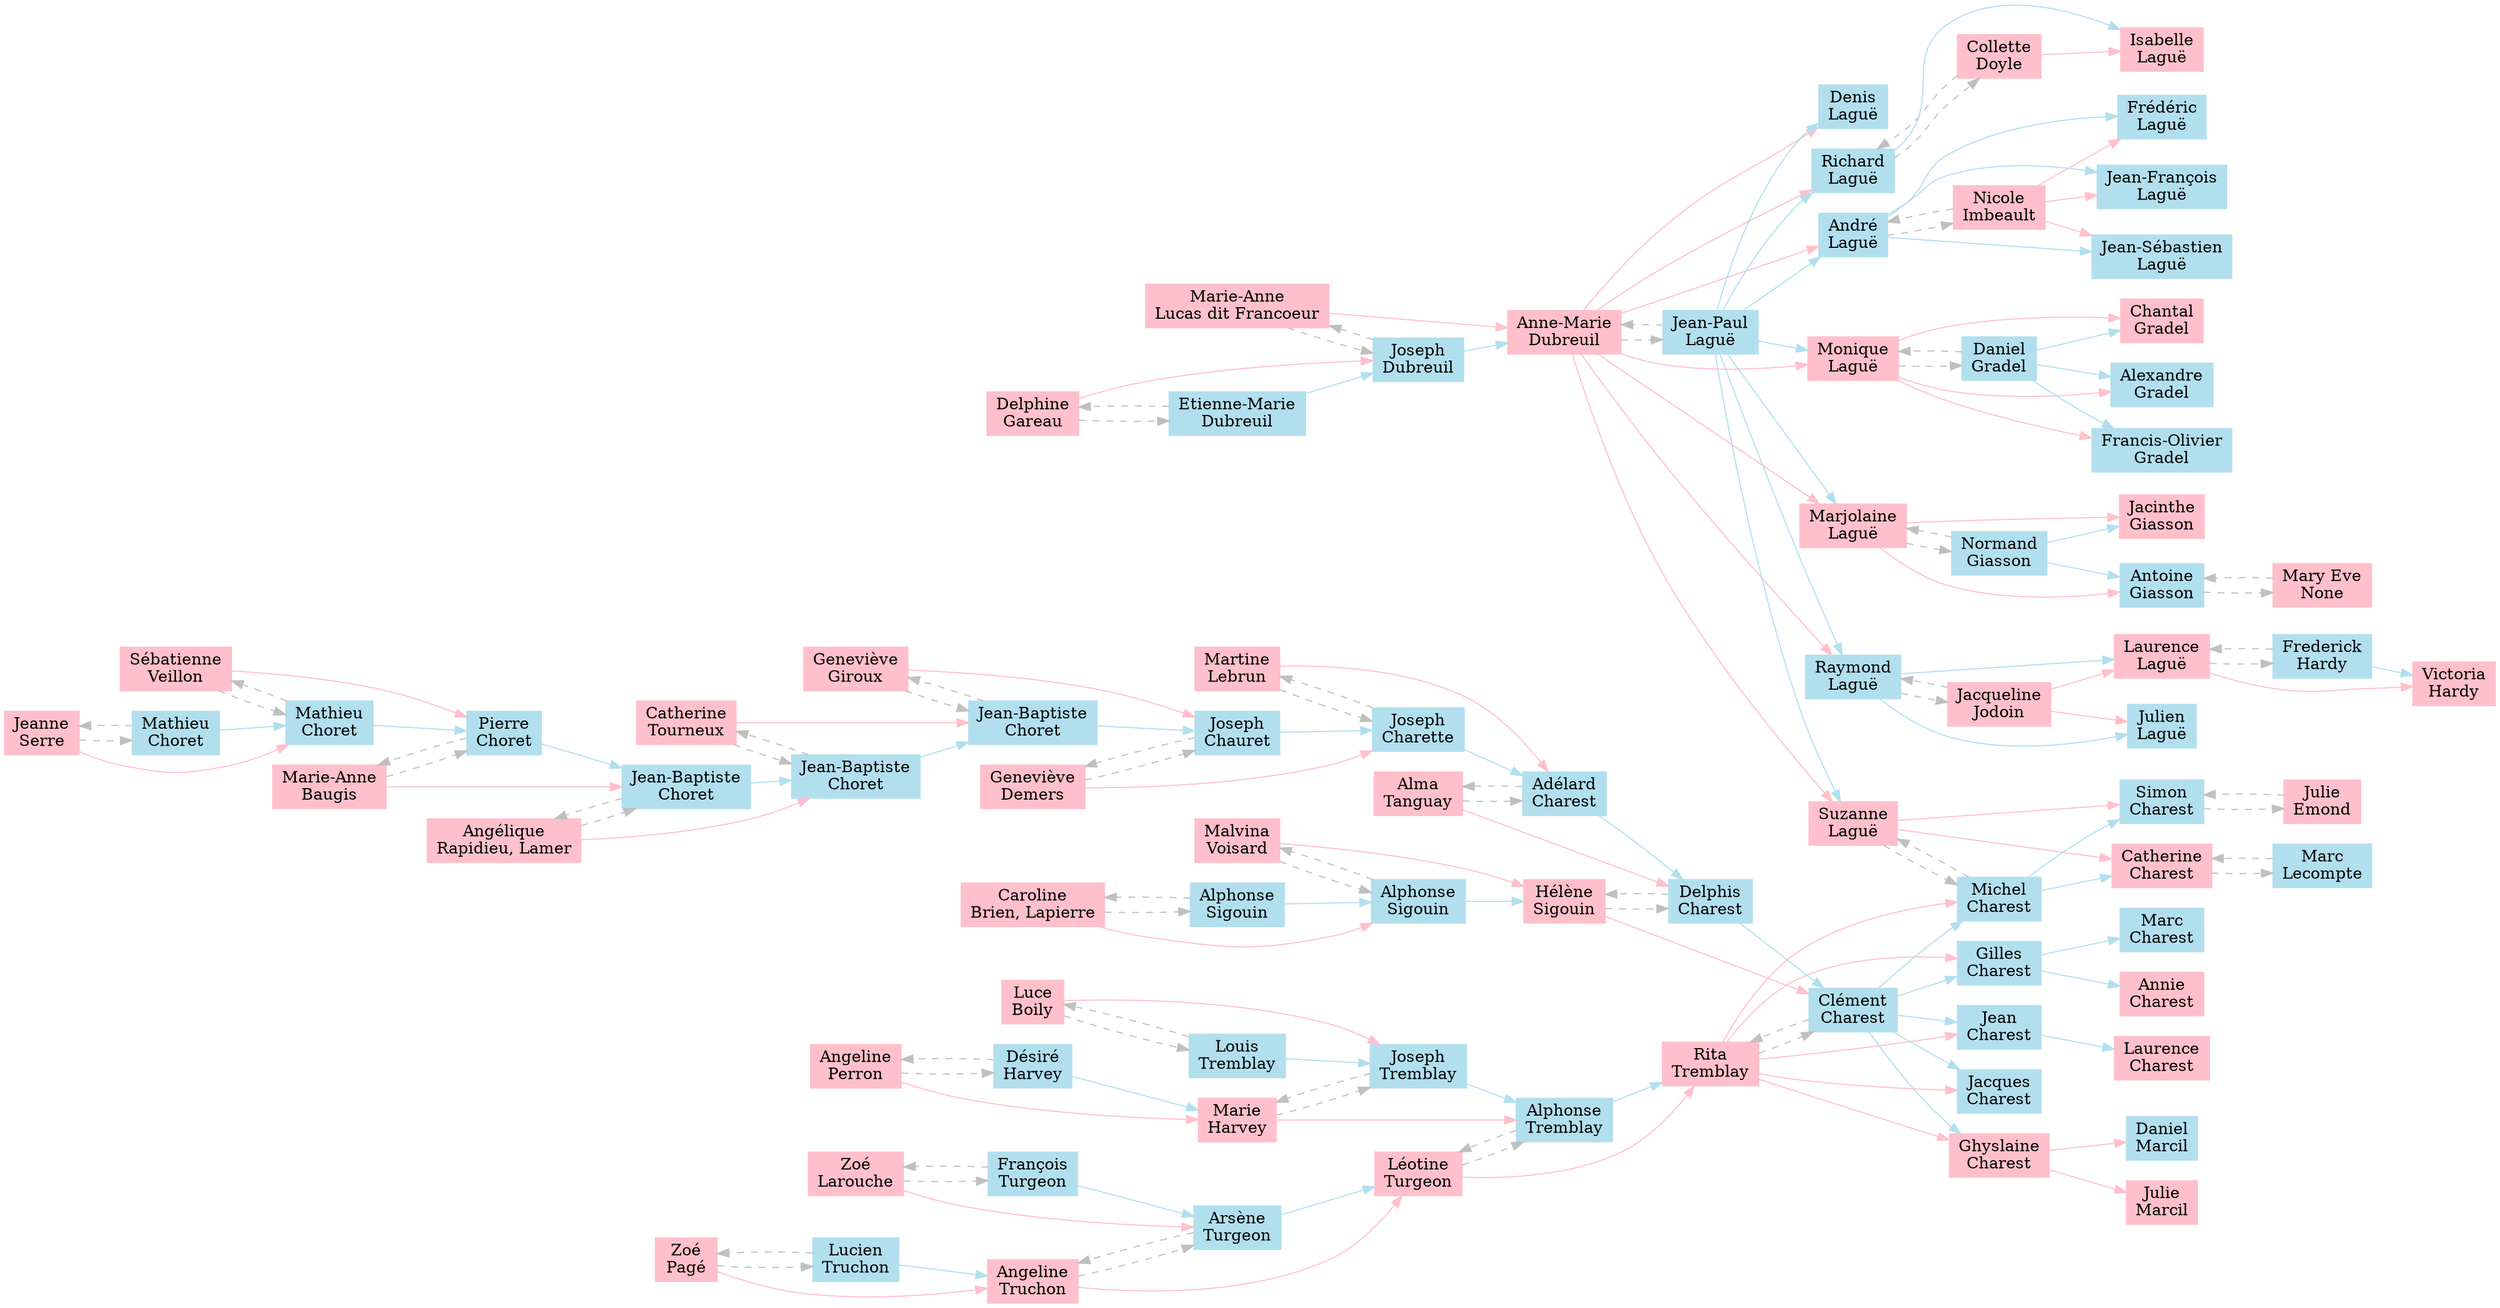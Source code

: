 digraph Genealopy {
	rankdir=LR
	I619 [label="Simon
Charest" color=lightblue2 shape=box style=filled]
	I603 [label="Suzanne
Laguë" color=pink shape=box style=filled]
	I603 -> I619 [color=pink style=solid]
	I610 [label="Michel
Charest" color=lightblue2 shape=box style=filled]
	I610 -> I619 [color=lightblue2 style=solid]
	JE [label="Julie
Emond" color=pink shape=box style=filled]
	JE -> I619 [color=grey style=dashed]
	JE [label="Julie
Emond" color=pink shape=box style=filled]
	I619 [label="Simon
Charest" color=lightblue2 shape=box style=filled]
	I619 -> JE [color=grey style=dashed]
	I620 [label="Catherine
Charest" color=pink shape=box style=filled]
	I603 [label="Suzanne
Laguë" color=pink shape=box style=filled]
	I603 -> I620 [color=pink style=solid]
	I610 [label="Michel
Charest" color=lightblue2 shape=box style=filled]
	I610 -> I620 [color=lightblue2 style=solid]
	ML [label="Marc
Lecompte" color=lightblue2 shape=box style=filled]
	ML -> I620 [color=grey style=dashed]
	ML [label="Marc
Lecompte" color=lightblue2 shape=box style=filled]
	I620 [label="Catherine
Charest" color=pink shape=box style=filled]
	I620 -> ML [color=grey style=dashed]
	I610 [label="Michel
Charest" color=lightblue2 shape=box style=filled]
	511415 [label="Rita
Tremblay" color=pink shape=box style=filled]
	511415 -> I610 [color=pink style=solid]
	511416 [label="Clément
Charest" color=lightblue2 shape=box style=filled]
	511416 -> I610 [color=lightblue2 style=solid]
	I603 [label="Suzanne
Laguë" color=pink shape=box style=filled]
	I603 -> I610 [color=grey style=dashed]
	GC [label="Gilles
Charest" color=lightblue2 shape=box style=filled]
	511415 [label="Rita
Tremblay" color=pink shape=box style=filled]
	511415 -> GC [color=pink style=solid]
	511416 [label="Clément
Charest" color=lightblue2 shape=box style=filled]
	511416 -> GC [color=lightblue2 style=solid]
	GhC [label="Ghyslaine
Charest" color=pink shape=box style=filled]
	511415 [label="Rita
Tremblay" color=pink shape=box style=filled]
	511415 -> GhC [color=pink style=solid]
	511416 [label="Clément
Charest" color=lightblue2 shape=box style=filled]
	511416 -> GhC [color=lightblue2 style=solid]
	JC [label="Jean
Charest" color=lightblue2 shape=box style=filled]
	511415 [label="Rita
Tremblay" color=pink shape=box style=filled]
	511415 -> JC [color=pink style=solid]
	511416 [label="Clément
Charest" color=lightblue2 shape=box style=filled]
	511416 -> JC [color=lightblue2 style=solid]
	JaC [label="Jacques
Charest" color=lightblue2 shape=box style=filled]
	511415 [label="Rita
Tremblay" color=pink shape=box style=filled]
	511415 -> JaC [color=pink style=solid]
	511416 [label="Clément
Charest" color=lightblue2 shape=box style=filled]
	511416 -> JaC [color=lightblue2 style=solid]
	511415 [label="Rita
Tremblay" color=pink shape=box style=filled]
	"Léotine.Turgeon" [label="Léotine
Turgeon" color=pink shape=box style=filled]
	"Léotine.Turgeon" -> 511415 [color=pink style=solid]
	"Alphonse.Tremblay" [label="Alphonse
Tremblay" color=lightblue2 shape=box style=filled]
	"Alphonse.Tremblay" -> 511415 [color=lightblue2 style=solid]
	511416 [label="Clément
Charest" color=lightblue2 shape=box style=filled]
	511416 -> 511415 [color=grey style=dashed]
	511416 [label="Clément
Charest" color=lightblue2 shape=box style=filled]
	511418 [label="Hélène
Sigouin" color=pink shape=box style=filled]
	511418 -> 511416 [color=pink style=solid]
	511417 [label="Delphis
Charest" color=lightblue2 shape=box style=filled]
	511417 -> 511416 [color=lightblue2 style=solid]
	511415 [label="Rita
Tremblay" color=pink shape=box style=filled]
	511415 -> 511416 [color=grey style=dashed]
	511418 [label="Hélène
Sigouin" color=pink shape=box style=filled]
	"Malvina.Voisard" [label="Malvina
Voisard" color=pink shape=box style=filled]
	"Malvina.Voisard" -> 511418 [color=pink style=solid]
	"Alphonse.Sigouin" [label="Alphonse
Sigouin" color=lightblue2 shape=box style=filled]
	"Alphonse.Sigouin" -> 511418 [color=lightblue2 style=solid]
	511417 [label="Delphis
Charest" color=lightblue2 shape=box style=filled]
	511417 -> 511418 [color=grey style=dashed]
	511417 [label="Delphis
Charest" color=lightblue2 shape=box style=filled]
	"Alma.Tanguay" [label="Alma
Tanguay" color=pink shape=box style=filled]
	"Alma.Tanguay" -> 511417 [color=pink style=solid]
	"Adélard.Charest" [label="Adélard
Charest" color=lightblue2 shape=box style=filled]
	"Adélard.Charest" -> 511417 [color=lightblue2 style=solid]
	511418 [label="Hélène
Sigouin" color=pink shape=box style=filled]
	511418 -> 511417 [color=grey style=dashed]
	"Alma.Tanguay" [label="Alma
Tanguay" color=pink shape=box style=filled]
	"Adélard.Charest" [label="Adélard
Charest" color=lightblue2 shape=box style=filled]
	"Adélard.Charest" -> "Alma.Tanguay" [color=grey style=dashed]
	"Adélard.Charest" [label="Adélard
Charest" color=lightblue2 shape=box style=filled]
	"Martine.Lebrun" [label="Martine
Lebrun" color=pink shape=box style=filled]
	"Martine.Lebrun" -> "Adélard.Charest" [color=pink style=solid]
	"Joseph.Charette" [label="Joseph
Charette" color=lightblue2 shape=box style=filled]
	"Joseph.Charette" -> "Adélard.Charest" [color=lightblue2 style=solid]
	"Alma.Tanguay" [label="Alma
Tanguay" color=pink shape=box style=filled]
	"Alma.Tanguay" -> "Adélard.Charest" [color=grey style=dashed]
	"Alphonse.Tremblay" [label="Alphonse
Tremblay" color=lightblue2 shape=box style=filled]
	"Marie.Harvey" [label="Marie
Harvey" color=pink shape=box style=filled]
	"Marie.Harvey" -> "Alphonse.Tremblay" [color=pink style=solid]
	"Joseph.Tremblay" [label="Joseph
Tremblay" color=lightblue2 shape=box style=filled]
	"Joseph.Tremblay" -> "Alphonse.Tremblay" [color=lightblue2 style=solid]
	"Léotine.Turgeon" [label="Léotine
Turgeon" color=pink shape=box style=filled]
	"Léotine.Turgeon" -> "Alphonse.Tremblay" [color=grey style=dashed]
	"Léotine.Turgeon" [label="Léotine
Turgeon" color=pink shape=box style=filled]
	"Angeline.Truchon" [label="Angeline
Truchon" color=pink shape=box style=filled]
	"Angeline.Truchon" -> "Léotine.Turgeon" [color=pink style=solid]
	"Arsène.Turgeon" [label="Arsène
Turgeon" color=lightblue2 shape=box style=filled]
	"Arsène.Turgeon" -> "Léotine.Turgeon" [color=lightblue2 style=solid]
	"Alphonse.Tremblay" [label="Alphonse
Tremblay" color=lightblue2 shape=box style=filled]
	"Alphonse.Tremblay" -> "Léotine.Turgeon" [color=grey style=dashed]
	"Malvina.Voisard" [label="Malvina
Voisard" color=pink shape=box style=filled]
	"Alphonse.Sigouin" [label="Alphonse
Sigouin" color=lightblue2 shape=box style=filled]
	"Alphonse.Sigouin" -> "Malvina.Voisard" [color=grey style=dashed]
	"Alphonse.Sigouin" [label="Alphonse
Sigouin" color=lightblue2 shape=box style=filled]
	"Caroline.Brien" [label="Caroline
Brien, Lapierre" color=pink shape=box style=filled]
	"Caroline.Brien" -> "Alphonse.Sigouin" [color=pink style=solid]
	"Alexandre.Sigouin" [label="Alphonse
Sigouin" color=lightblue2 shape=box style=filled]
	"Alexandre.Sigouin" -> "Alphonse.Sigouin" [color=lightblue2 style=solid]
	"Malvina.Voisard" [label="Malvina
Voisard" color=pink shape=box style=filled]
	"Malvina.Voisard" -> "Alphonse.Sigouin" [color=grey style=dashed]
	"Caroline.Brien" [label="Caroline
Brien, Lapierre" color=pink shape=box style=filled]
	"Alexandre.Sigouin" [label="Alphonse
Sigouin" color=lightblue2 shape=box style=filled]
	"Alexandre.Sigouin" -> "Caroline.Brien" [color=grey style=dashed]
	"Alexandre.Sigouin" [label="Alphonse
Sigouin" color=lightblue2 shape=box style=filled]
	"Caroline.Brien" [label="Caroline
Brien, Lapierre" color=pink shape=box style=filled]
	"Caroline.Brien" -> "Alexandre.Sigouin" [color=grey style=dashed]
	"Joseph.Tremblay" [label="Joseph
Tremblay" color=lightblue2 shape=box style=filled]
	"Luce.Boily" [label="Luce
Boily" color=pink shape=box style=filled]
	"Luce.Boily" -> "Joseph.Tremblay" [color=pink style=solid]
	"Louis.Tremblay" [label="Louis
Tremblay" color=lightblue2 shape=box style=filled]
	"Louis.Tremblay" -> "Joseph.Tremblay" [color=lightblue2 style=solid]
	"Marie.Harvey" [label="Marie
Harvey" color=pink shape=box style=filled]
	"Marie.Harvey" -> "Joseph.Tremblay" [color=grey style=dashed]
	"Marie.Harvey" [label="Marie
Harvey" color=pink shape=box style=filled]
	"Angeline.Perron" [label="Angeline
Perron" color=pink shape=box style=filled]
	"Angeline.Perron" -> "Marie.Harvey" [color=pink style=solid]
	"Désiré.Harvey" [label="Désiré
Harvey" color=lightblue2 shape=box style=filled]
	"Désiré.Harvey" -> "Marie.Harvey" [color=lightblue2 style=solid]
	"Joseph.Tremblay" [label="Joseph
Tremblay" color=lightblue2 shape=box style=filled]
	"Joseph.Tremblay" -> "Marie.Harvey" [color=grey style=dashed]
	"Martine.Lebrun" [label="Martine
Lebrun" color=pink shape=box style=filled]
	"Joseph.Charette" [label="Joseph
Charette" color=lightblue2 shape=box style=filled]
	"Joseph.Charette" -> "Martine.Lebrun" [color=grey style=dashed]
	"Joseph.Charette" [label="Joseph
Charette" color=lightblue2 shape=box style=filled]
	"Geneviève.Demers" [label="Geneviève
Demers" color=pink shape=box style=filled]
	"Geneviève.Demers" -> "Joseph.Charette" [color=pink style=solid]
	"Joseph.Chauret" [label="Joseph
Chauret" color=lightblue2 shape=box style=filled]
	"Joseph.Chauret" -> "Joseph.Charette" [color=lightblue2 style=solid]
	"Martine.Lebrun" [label="Martine
Lebrun" color=pink shape=box style=filled]
	"Martine.Lebrun" -> "Joseph.Charette" [color=grey style=dashed]
	"Arsène.Turgeon" [label="Arsène
Turgeon" color=lightblue2 shape=box style=filled]
	"Zoé.Larouche" [label="Zoé
Larouche" color=pink shape=box style=filled]
	"Zoé.Larouche" -> "Arsène.Turgeon" [color=pink style=solid]
	"François.Turgeon" [label="François
Turgeon" color=lightblue2 shape=box style=filled]
	"François.Turgeon" -> "Arsène.Turgeon" [color=lightblue2 style=solid]
	"Angeline.Truchon" [label="Angeline
Truchon" color=pink shape=box style=filled]
	"Angeline.Truchon" -> "Arsène.Turgeon" [color=grey style=dashed]
	"Angeline.Truchon" [label="Angeline
Truchon" color=pink shape=box style=filled]
	"Zoé.Pagé" [label="Zoé
Pagé" color=pink shape=box style=filled]
	"Zoé.Pagé" -> "Angeline.Truchon" [color=pink style=solid]
	"Lucien.Truchon" [label="Lucien
Truchon" color=lightblue2 shape=box style=filled]
	"Lucien.Truchon" -> "Angeline.Truchon" [color=lightblue2 style=solid]
	"Arsène.Turgeon" [label="Arsène
Turgeon" color=lightblue2 shape=box style=filled]
	"Arsène.Turgeon" -> "Angeline.Truchon" [color=grey style=dashed]
	"Louis.Tremblay" [label="Louis
Tremblay" color=lightblue2 shape=box style=filled]
	"Luce.Boily" [label="Luce
Boily" color=pink shape=box style=filled]
	"Luce.Boily" -> "Louis.Tremblay" [color=grey style=dashed]
	"Luce.Boily" [label="Luce
Boily" color=pink shape=box style=filled]
	"Louis.Tremblay" [label="Louis
Tremblay" color=lightblue2 shape=box style=filled]
	"Louis.Tremblay" -> "Luce.Boily" [color=grey style=dashed]
	"Geneviève.Demers" [label="Geneviève
Demers" color=pink shape=box style=filled]
	"Joseph.Chauret" [label="Joseph
Chauret" color=lightblue2 shape=box style=filled]
	"Joseph.Chauret" -> "Geneviève.Demers" [color=grey style=dashed]
	"Joseph.Chauret" [label="Joseph
Chauret" color=lightblue2 shape=box style=filled]
	"Geneviève.Giroux" [label="Geneviève
Giroux" color=pink shape=box style=filled]
	"Geneviève.Giroux" -> "Joseph.Chauret" [color=pink style=solid]
	"Jean-Baptiste3.Choret" [label="Jean-Baptiste
Choret" color=lightblue2 shape=box style=filled]
	"Jean-Baptiste3.Choret" -> "Joseph.Chauret" [color=lightblue2 style=solid]
	"Geneviève.Demers" [label="Geneviève
Demers" color=pink shape=box style=filled]
	"Geneviève.Demers" -> "Joseph.Chauret" [color=grey style=dashed]
	"François.Turgeon" [label="François
Turgeon" color=lightblue2 shape=box style=filled]
	"Zoé.Larouche" [label="Zoé
Larouche" color=pink shape=box style=filled]
	"Zoé.Larouche" -> "François.Turgeon" [color=grey style=dashed]
	"Zoé.Larouche" [label="Zoé
Larouche" color=pink shape=box style=filled]
	"François.Turgeon" [label="François
Turgeon" color=lightblue2 shape=box style=filled]
	"François.Turgeon" -> "Zoé.Larouche" [color=grey style=dashed]
	"Lucien.Truchon" [label="Lucien
Truchon" color=lightblue2 shape=box style=filled]
	"Zoé.Pagé" [label="Zoé
Pagé" color=pink shape=box style=filled]
	"Zoé.Pagé" -> "Lucien.Truchon" [color=grey style=dashed]
	"Zoé.Pagé" [label="Zoé
Pagé" color=pink shape=box style=filled]
	"Lucien.Truchon" [label="Lucien
Truchon" color=lightblue2 shape=box style=filled]
	"Lucien.Truchon" -> "Zoé.Pagé" [color=grey style=dashed]
	"Désiré.Harvey" [label="Désiré
Harvey" color=lightblue2 shape=box style=filled]
	"Angeline.Perron" [label="Angeline
Perron" color=pink shape=box style=filled]
	"Angeline.Perron" -> "Désiré.Harvey" [color=grey style=dashed]
	"Angeline.Perron" [label="Angeline
Perron" color=pink shape=box style=filled]
	"Désiré.Harvey" [label="Désiré
Harvey" color=lightblue2 shape=box style=filled]
	"Désiré.Harvey" -> "Angeline.Perron" [color=grey style=dashed]
	"Geneviève.Giroux" [label="Geneviève
Giroux" color=pink shape=box style=filled]
	"Jean-Baptiste3.Choret" [label="Jean-Baptiste
Choret" color=lightblue2 shape=box style=filled]
	"Jean-Baptiste3.Choret" -> "Geneviève.Giroux" [color=grey style=dashed]
	"Jean-Baptiste3.Choret" [label="Jean-Baptiste
Choret" color=lightblue2 shape=box style=filled]
	"Catherine.Tourneux" [label="Catherine
Tourneux" color=pink shape=box style=filled]
	"Catherine.Tourneux" -> "Jean-Baptiste3.Choret" [color=pink style=solid]
	"Jean-Baptiste2.Choret" [label="Jean-Baptiste
Choret" color=lightblue2 shape=box style=filled]
	"Jean-Baptiste2.Choret" -> "Jean-Baptiste3.Choret" [color=lightblue2 style=solid]
	"Geneviève.Giroux" [label="Geneviève
Giroux" color=pink shape=box style=filled]
	"Geneviève.Giroux" -> "Jean-Baptiste3.Choret" [color=grey style=dashed]
	"Catherine.Tourneux" [label="Catherine
Tourneux" color=pink shape=box style=filled]
	"Jean-Baptiste2.Choret" [label="Jean-Baptiste
Choret" color=lightblue2 shape=box style=filled]
	"Jean-Baptiste2.Choret" -> "Catherine.Tourneux" [color=grey style=dashed]
	"Jean-Baptiste2.Choret" [label="Jean-Baptiste
Choret" color=lightblue2 shape=box style=filled]
	"Angélique.Rapidieu" [label="Angélique
Rapidieu, Lamer" color=pink shape=box style=filled]
	"Angélique.Rapidieu" -> "Jean-Baptiste2.Choret" [color=pink style=solid]
	"Jean-Baptiste.Choret" [label="Jean-Baptiste
Choret" color=lightblue2 shape=box style=filled]
	"Jean-Baptiste.Choret" -> "Jean-Baptiste2.Choret" [color=lightblue2 style=solid]
	"Catherine.Tourneux" [label="Catherine
Tourneux" color=pink shape=box style=filled]
	"Catherine.Tourneux" -> "Jean-Baptiste2.Choret" [color=grey style=dashed]
	"Angélique.Rapidieu" [label="Angélique
Rapidieu, Lamer" color=pink shape=box style=filled]
	"Jean-Baptiste.Choret" [label="Jean-Baptiste
Choret" color=lightblue2 shape=box style=filled]
	"Jean-Baptiste.Choret" -> "Angélique.Rapidieu" [color=grey style=dashed]
	"Jean-Baptiste.Choret" [label="Jean-Baptiste
Choret" color=lightblue2 shape=box style=filled]
	"Marie-Anne.Baugis" [label="Marie-Anne
Baugis" color=pink shape=box style=filled]
	"Marie-Anne.Baugis" -> "Jean-Baptiste.Choret" [color=pink style=solid]
	"Pierre.Choret" [label="Pierre
Choret" color=lightblue2 shape=box style=filled]
	"Pierre.Choret" -> "Jean-Baptiste.Choret" [color=lightblue2 style=solid]
	"Angélique.Rapidieu" [label="Angélique
Rapidieu, Lamer" color=pink shape=box style=filled]
	"Angélique.Rapidieu" -> "Jean-Baptiste.Choret" [color=grey style=dashed]
	"Marie-Anne.Baugis" [label="Marie-Anne
Baugis" color=pink shape=box style=filled]
	"Pierre.Choret" [label="Pierre
Choret" color=lightblue2 shape=box style=filled]
	"Pierre.Choret" -> "Marie-Anne.Baugis" [color=grey style=dashed]
	"Pierre.Choret" [label="Pierre
Choret" color=lightblue2 shape=box style=filled]
	"Sébatienne.Veillon" [label="Sébatienne
Veillon" color=pink shape=box style=filled]
	"Sébatienne.Veillon" -> "Pierre.Choret" [color=pink style=solid]
	"Mathieu2.Choret" [label="Mathieu
Choret" color=lightblue2 shape=box style=filled]
	"Mathieu2.Choret" -> "Pierre.Choret" [color=lightblue2 style=solid]
	"Marie-Anne.Baugis" [label="Marie-Anne
Baugis" color=pink shape=box style=filled]
	"Marie-Anne.Baugis" -> "Pierre.Choret" [color=grey style=dashed]
	"Sébatienne.Veillon" [label="Sébatienne
Veillon" color=pink shape=box style=filled]
	"Mathieu2.Choret" [label="Mathieu
Choret" color=lightblue2 shape=box style=filled]
	"Mathieu2.Choret" -> "Sébatienne.Veillon" [color=grey style=dashed]
	"Mathieu2.Choret" [label="Mathieu
Choret" color=lightblue2 shape=box style=filled]
	"Jeanne.Serre" [label="Jeanne
Serre" color=pink shape=box style=filled]
	"Jeanne.Serre" -> "Mathieu2.Choret" [color=pink style=solid]
	"Mathieu.Choret" [label="Mathieu
Choret" color=lightblue2 shape=box style=filled]
	"Mathieu.Choret" -> "Mathieu2.Choret" [color=lightblue2 style=solid]
	"Sébatienne.Veillon" [label="Sébatienne
Veillon" color=pink shape=box style=filled]
	"Sébatienne.Veillon" -> "Mathieu2.Choret" [color=grey style=dashed]
	"Jeanne.Serre" [label="Jeanne
Serre" color=pink shape=box style=filled]
	"Mathieu.Choret" [label="Mathieu
Choret" color=lightblue2 shape=box style=filled]
	"Mathieu.Choret" -> "Jeanne.Serre" [color=grey style=dashed]
	"Mathieu.Choret" [label="Mathieu
Choret" color=lightblue2 shape=box style=filled]
	"Jeanne.Serre" [label="Jeanne
Serre" color=pink shape=box style=filled]
	"Jeanne.Serre" -> "Mathieu.Choret" [color=grey style=dashed]
	MC [label="Marc
Charest" color=lightblue2 shape=box style=filled]
	GC [label="Gilles
Charest" color=lightblue2 shape=box style=filled]
	GC -> MC [color=lightblue2 style=solid]
	AC [label="Annie
Charest" color=pink shape=box style=filled]
	GC [label="Gilles
Charest" color=lightblue2 shape=box style=filled]
	GC -> AC [color=lightblue2 style=solid]
	DM [label="Daniel
Marcil" color=lightblue2 shape=box style=filled]
	GhC [label="Ghyslaine
Charest" color=pink shape=box style=filled]
	GhC -> DM [color=pink style=solid]
	JM [label="Julie
Marcil" color=pink shape=box style=filled]
	GhC [label="Ghyslaine
Charest" color=pink shape=box style=filled]
	GhC -> JM [color=pink style=solid]
	LC [label="Laurence
Charest" color=pink shape=box style=filled]
	JC [label="Jean
Charest" color=lightblue2 shape=box style=filled]
	JC -> LC [color=lightblue2 style=solid]
	I612 [label="Jean-Sébastien
Laguë" color=lightblue2 shape=box style=filled]
	I606 [label="Nicole
Imbeault" color=pink shape=box style=filled]
	I606 -> I612 [color=pink style=solid]
	I600 [label="André
Laguë" color=lightblue2 shape=box style=filled]
	I600 -> I612 [color=lightblue2 style=solid]
	I613 [label="Frédéric
Laguë" color=lightblue2 shape=box style=filled]
	I606 [label="Nicole
Imbeault" color=pink shape=box style=filled]
	I606 -> I613 [color=pink style=solid]
	I600 [label="André
Laguë" color=lightblue2 shape=box style=filled]
	I600 -> I613 [color=lightblue2 style=solid]
	I614 [label="Jean-François
Laguë" color=lightblue2 shape=box style=filled]
	I606 [label="Nicole
Imbeault" color=pink shape=box style=filled]
	I606 -> I614 [color=pink style=solid]
	I600 [label="André
Laguë" color=lightblue2 shape=box style=filled]
	I600 -> I614 [color=lightblue2 style=solid]
	I20 [label="Francis-Olivier
Gradel" color=lightblue2 shape=box style=filled]
	I19 [label="Monique
Laguë" color=pink shape=box style=filled]
	I19 -> I20 [color=pink style=solid]
	I17 [label="Daniel
Gradel" color=lightblue2 shape=box style=filled]
	I17 -> I20 [color=lightblue2 style=solid]
	I21 [label="Chantal
Gradel" color=pink shape=box style=filled]
	I19 [label="Monique
Laguë" color=pink shape=box style=filled]
	I19 -> I21 [color=pink style=solid]
	I17 [label="Daniel
Gradel" color=lightblue2 shape=box style=filled]
	I17 -> I21 [color=lightblue2 style=solid]
	I22 [label="Alexandre
Gradel" color=lightblue2 shape=box style=filled]
	I19 [label="Monique
Laguë" color=pink shape=box style=filled]
	I19 -> I22 [color=pink style=solid]
	I17 [label="Daniel
Gradel" color=lightblue2 shape=box style=filled]
	I17 -> I22 [color=lightblue2 style=solid]
	I618 [label="Jacinthe
Giasson" color=pink shape=box style=filled]
	I604 [label="Marjolaine
Laguë" color=pink shape=box style=filled]
	I604 -> I618 [color=pink style=solid]
	I611 [label="Normand
Giasson" color=lightblue2 shape=box style=filled]
	I611 -> I618 [color=lightblue2 style=solid]
	I617 [label="Antoine
Giasson" color=lightblue2 shape=box style=filled]
	I604 [label="Marjolaine
Laguë" color=pink shape=box style=filled]
	I604 -> I617 [color=pink style=solid]
	I611 [label="Normand
Giasson" color=lightblue2 shape=box style=filled]
	I611 -> I617 [color=lightblue2 style=solid]
	ME [label="Mary Eve
None" color=pink shape=box style=filled]
	ME -> I617 [color=grey style=dashed]
	ME [label="Mary Eve
None" color=pink shape=box style=filled]
	I617 [label="Antoine
Giasson" color=lightblue2 shape=box style=filled]
	I617 -> ME [color=grey style=dashed]
	I608 [label="Julien
Laguë" color=lightblue2 shape=box style=filled]
	I607 [label="Jacqueline
Jodoin" color=pink shape=box style=filled]
	I607 -> I608 [color=pink style=solid]
	I602 [label="Raymond
Laguë" color=lightblue2 shape=box style=filled]
	I602 -> I608 [color=lightblue2 style=solid]
	I609 [label="Laurence
Laguë" color=pink shape=box style=filled]
	I607 [label="Jacqueline
Jodoin" color=pink shape=box style=filled]
	I607 -> I609 [color=pink style=solid]
	I602 [label="Raymond
Laguë" color=lightblue2 shape=box style=filled]
	I602 -> I609 [color=lightblue2 style=solid]
	FH [label="Frederick
Hardy" color=lightblue2 shape=box style=filled]
	FH -> I609 [color=grey style=dashed]
	FH [label="Frederick
Hardy" color=lightblue2 shape=box style=filled]
	I609 [label="Laurence
Laguë" color=pink shape=box style=filled]
	I609 -> FH [color=grey style=dashed]
	VH [label="Victoria
Hardy" color=pink shape=box style=filled]
	I609 [label="Laurence
Laguë" color=pink shape=box style=filled]
	I609 -> VH [color=pink style=solid]
	FH [label="Frederick
Hardy" color=lightblue2 shape=box style=filled]
	FH -> VH [color=lightblue2 style=solid]
	I616 [label="Isabelle
Laguë" color=pink shape=box style=filled]
	I615 [label="Collette
Doyle" color=pink shape=box style=filled]
	I615 -> I616 [color=pink style=solid]
	I601 [label="Richard
Laguë" color=lightblue2 shape=box style=filled]
	I601 -> I616 [color=lightblue2 style=solid]
	I600 [label="André
Laguë" color=lightblue2 shape=box style=filled]
	I110 [label="Anne-Marie
Dubreuil" color=pink shape=box style=filled]
	I110 -> I600 [color=pink style=solid]
	I109 [label="Jean-Paul
Laguë" color=lightblue2 shape=box style=filled]
	I109 -> I600 [color=lightblue2 style=solid]
	I606 [label="Nicole
Imbeault" color=pink shape=box style=filled]
	I606 -> I600 [color=grey style=dashed]
	I606 [label="Nicole
Imbeault" color=pink shape=box style=filled]
	I600 [label="André
Laguë" color=lightblue2 shape=box style=filled]
	I600 -> I606 [color=grey style=dashed]
	I19 [label="Monique
Laguë" color=pink shape=box style=filled]
	I110 [label="Anne-Marie
Dubreuil" color=pink shape=box style=filled]
	I110 -> I19 [color=pink style=solid]
	I109 [label="Jean-Paul
Laguë" color=lightblue2 shape=box style=filled]
	I109 -> I19 [color=lightblue2 style=solid]
	I17 [label="Daniel
Gradel" color=lightblue2 shape=box style=filled]
	I17 -> I19 [color=grey style=dashed]
	I17 [label="Daniel
Gradel" color=lightblue2 shape=box style=filled]
	I19 [label="Monique
Laguë" color=pink shape=box style=filled]
	I19 -> I17 [color=grey style=dashed]
	I601 [label="Richard
Laguë" color=lightblue2 shape=box style=filled]
	I110 [label="Anne-Marie
Dubreuil" color=pink shape=box style=filled]
	I110 -> I601 [color=pink style=solid]
	I109 [label="Jean-Paul
Laguë" color=lightblue2 shape=box style=filled]
	I109 -> I601 [color=lightblue2 style=solid]
	I615 [label="Collette
Doyle" color=pink shape=box style=filled]
	I615 -> I601 [color=grey style=dashed]
	I615 [label="Collette
Doyle" color=pink shape=box style=filled]
	I601 [label="Richard
Laguë" color=lightblue2 shape=box style=filled]
	I601 -> I615 [color=grey style=dashed]
	I603 [label="Suzanne
Laguë" color=pink shape=box style=filled]
	I110 [label="Anne-Marie
Dubreuil" color=pink shape=box style=filled]
	I110 -> I603 [color=pink style=solid]
	I109 [label="Jean-Paul
Laguë" color=lightblue2 shape=box style=filled]
	I109 -> I603 [color=lightblue2 style=solid]
	I610 [label="Michel
Charest" color=lightblue2 shape=box style=filled]
	I610 -> I603 [color=grey style=dashed]
	I602 [label="Raymond
Laguë" color=lightblue2 shape=box style=filled]
	I110 [label="Anne-Marie
Dubreuil" color=pink shape=box style=filled]
	I110 -> I602 [color=pink style=solid]
	I109 [label="Jean-Paul
Laguë" color=lightblue2 shape=box style=filled]
	I109 -> I602 [color=lightblue2 style=solid]
	I607 [label="Jacqueline
Jodoin" color=pink shape=box style=filled]
	I607 -> I602 [color=grey style=dashed]
	I607 [label="Jacqueline
Jodoin" color=pink shape=box style=filled]
	I602 [label="Raymond
Laguë" color=lightblue2 shape=box style=filled]
	I602 -> I607 [color=grey style=dashed]
	I604 [label="Marjolaine
Laguë" color=pink shape=box style=filled]
	I110 [label="Anne-Marie
Dubreuil" color=pink shape=box style=filled]
	I110 -> I604 [color=pink style=solid]
	I109 [label="Jean-Paul
Laguë" color=lightblue2 shape=box style=filled]
	I109 -> I604 [color=lightblue2 style=solid]
	I611 [label="Normand
Giasson" color=lightblue2 shape=box style=filled]
	I611 -> I604 [color=grey style=dashed]
	I611 [label="Normand
Giasson" color=lightblue2 shape=box style=filled]
	I604 [label="Marjolaine
Laguë" color=pink shape=box style=filled]
	I604 -> I611 [color=grey style=dashed]
	I605 [label="Denis
Laguë" color=lightblue2 shape=box style=filled]
	I110 [label="Anne-Marie
Dubreuil" color=pink shape=box style=filled]
	I110 -> I605 [color=pink style=solid]
	I109 [label="Jean-Paul
Laguë" color=lightblue2 shape=box style=filled]
	I109 -> I605 [color=lightblue2 style=solid]
	I110 [label="Anne-Marie
Dubreuil" color=pink shape=box style=filled]
	I118 [label="Marie-Anne
Lucas dit Francoeur" color=pink shape=box style=filled]
	I118 -> I110 [color=pink style=solid]
	I117 [label="Joseph
Dubreuil" color=lightblue2 shape=box style=filled]
	I117 -> I110 [color=lightblue2 style=solid]
	I109 [label="Jean-Paul
Laguë" color=lightblue2 shape=box style=filled]
	I109 -> I110 [color=grey style=dashed]
	I109 [label="Jean-Paul
Laguë" color=lightblue2 shape=box style=filled]
	I110 [label="Anne-Marie
Dubreuil" color=pink shape=box style=filled]
	I110 -> I109 [color=grey style=dashed]
	I118 [label="Marie-Anne
Lucas dit Francoeur" color=pink shape=box style=filled]
	I117 [label="Joseph
Dubreuil" color=lightblue2 shape=box style=filled]
	I117 -> I118 [color=grey style=dashed]
	I117 [label="Joseph
Dubreuil" color=lightblue2 shape=box style=filled]
	I561 [label="Delphine
Gareau" color=pink shape=box style=filled]
	I561 -> I117 [color=pink style=solid]
	I585 [label="Etienne-Marie
Dubreuil" color=lightblue2 shape=box style=filled]
	I585 -> I117 [color=lightblue2 style=solid]
	I118 [label="Marie-Anne
Lucas dit Francoeur" color=pink shape=box style=filled]
	I118 -> I117 [color=grey style=dashed]
	I561 [label="Delphine
Gareau" color=pink shape=box style=filled]
	I585 [label="Etienne-Marie
Dubreuil" color=lightblue2 shape=box style=filled]
	I585 -> I561 [color=grey style=dashed]
	I585 [label="Etienne-Marie
Dubreuil" color=lightblue2 shape=box style=filled]
	I561 [label="Delphine
Gareau" color=pink shape=box style=filled]
	I561 -> I585 [color=grey style=dashed]
}

